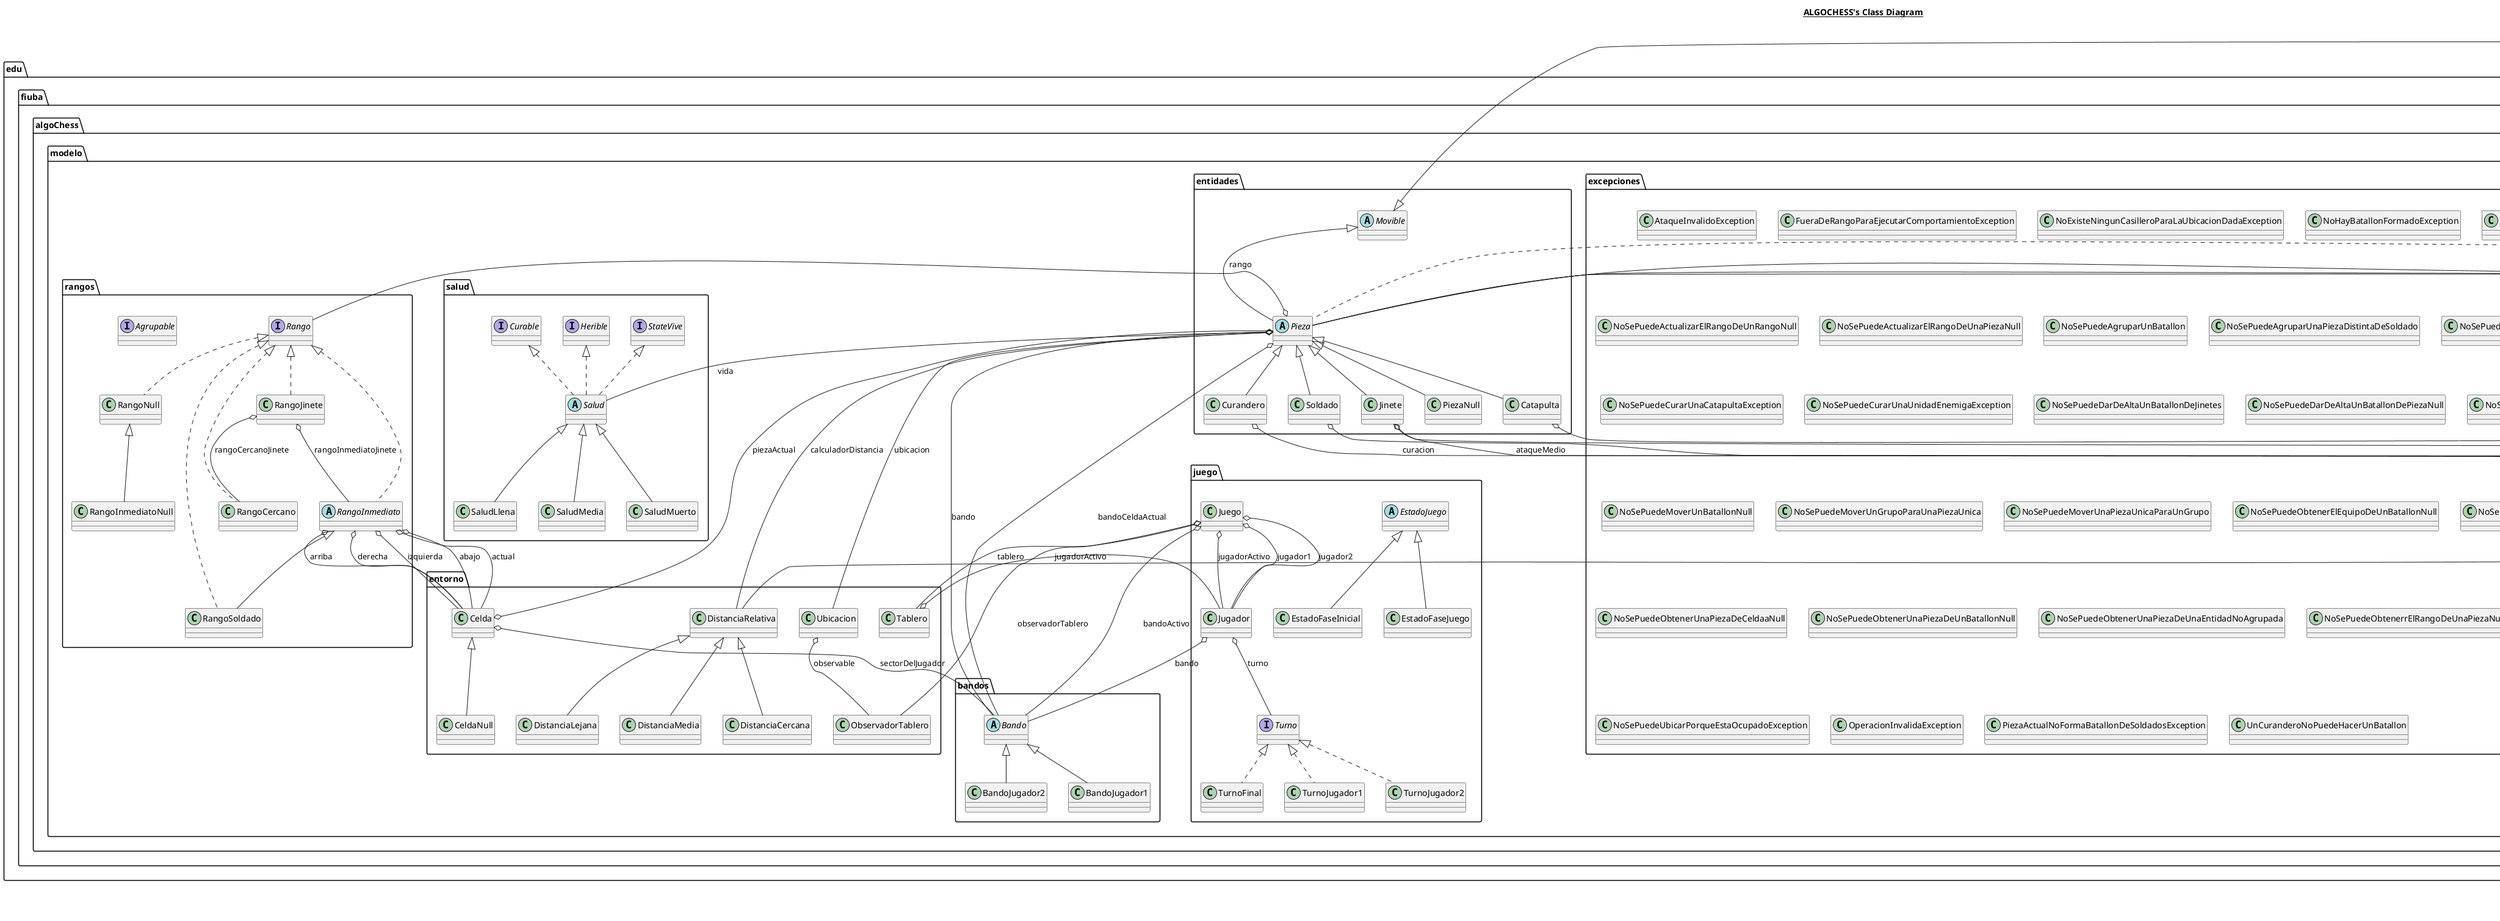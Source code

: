 @startuml

title __ALGOCHESS's Class Diagram__\n

  namespace edu.fiuba.algoChess {
    namespace modelo.bandos {
      abstract class edu.fiuba.algoChess.modelo.bandos.Bando {
      }
    }
  }
  

  namespace edu.fiuba.algoChess {
    namespace modelo.bandos {
      class edu.fiuba.algoChess.modelo.bandos.BandoJugador1 {
      }
    }
  }
  

  namespace edu.fiuba.algoChess {
    namespace modelo.bandos {
      class edu.fiuba.algoChess.modelo.bandos.BandoJugador2 {
      }
    }
  }
  

  namespace edu.fiuba.algoChess {
    namespace modelo.batallones {
      abstract class edu.fiuba.algoChess.modelo.batallones.Batallon {
      }
    }
  }
  

  namespace edu.fiuba.algoChess {
    namespace modelo.batallones {
      class edu.fiuba.algoChess.modelo.batallones.BatallonNull {
      }
    }
  }
  

  namespace edu.fiuba.algoChess {
    namespace modelo.batallones {
      class edu.fiuba.algoChess.modelo.batallones.BatallonUtil {
      }
    }
  }
  

  namespace edu.fiuba.algoChess {
    namespace modelo.batallones {
      interface edu.fiuba.algoChess.modelo.batallones.Batalloneable {
      }
    }
  }
  

  namespace edu.fiuba.algoChess {
    namespace modelo.comportamientos {
      class edu.fiuba.algoChess.modelo.comportamientos.Atacable {
      }
    }
  }
  

  namespace edu.fiuba.algoChess {
    namespace modelo.comportamientos {
      abstract class edu.fiuba.algoChess.modelo.comportamientos.Ataque {
      }
    }
  }
  

  namespace edu.fiuba.algoChess {
    namespace modelo.comportamientos {
      class edu.fiuba.algoChess.modelo.comportamientos.AtaqueCatapulta {
      }
    }
  }
  

  namespace edu.fiuba.algoChess {
    namespace modelo.comportamientos {
      class edu.fiuba.algoChess.modelo.comportamientos.AtaqueNormal {
      }
    }
  }
  

  namespace edu.fiuba.algoChess {
    namespace modelo.comportamientos {
      class edu.fiuba.algoChess.modelo.comportamientos.AtaqueNull {
      }
    }
  }
  

  namespace edu.fiuba.algoChess {
    namespace modelo.comportamientos {
      class edu.fiuba.algoChess.modelo.comportamientos.Curacion {
      }
    }
  }
  

  namespace edu.fiuba.algoChess {
    namespace modelo.entidades {
      class edu.fiuba.algoChess.modelo.entidades.Catapulta {
      }
    }
  }
  

  namespace edu.fiuba.algoChess {
    namespace modelo.entidades {
      class edu.fiuba.algoChess.modelo.entidades.Curandero {
      }
    }
  }
  

  namespace edu.fiuba.algoChess {
    namespace modelo.entidades {
      class edu.fiuba.algoChess.modelo.entidades.Jinete {
      }
    }
  }
  

  namespace edu.fiuba.algoChess {
    namespace modelo.entidades {
      abstract class edu.fiuba.algoChess.modelo.entidades.Movible {
      }
    }
  }
  

  namespace edu.fiuba.algoChess {
    namespace modelo.entidades {
      abstract class edu.fiuba.algoChess.modelo.entidades.Pieza {
      }
    }
  }
  

  namespace edu.fiuba.algoChess {
    namespace modelo.entidades {
      class edu.fiuba.algoChess.modelo.entidades.PiezaNull {
      }
    }
  }
  

  namespace edu.fiuba.algoChess {
    namespace modelo.entidades {
      class edu.fiuba.algoChess.modelo.entidades.Soldado {
      }
    }
  }
  

  namespace edu.fiuba.algoChess {
    namespace modelo.entorno {
      class edu.fiuba.algoChess.modelo.entorno.Celda {
      }
    }
  }
  

  namespace edu.fiuba.algoChess {
    namespace modelo.entorno {
      class edu.fiuba.algoChess.modelo.entorno.CeldaNull {
      }
    }
  }
  

  namespace edu.fiuba.algoChess {
    namespace modelo.entorno {
      class edu.fiuba.algoChess.modelo.entorno.DistanciaCercana {
      }
    }
  }
  

  namespace edu.fiuba.algoChess {
    namespace modelo.entorno {
      class edu.fiuba.algoChess.modelo.entorno.DistanciaLejana {
      }
    }
  }
  

  namespace edu.fiuba.algoChess {
    namespace modelo.entorno {
      class edu.fiuba.algoChess.modelo.entorno.DistanciaMedia {
      }
    }
  }
  

  namespace edu.fiuba.algoChess {
    namespace modelo.entorno {
      class edu.fiuba.algoChess.modelo.entorno.DistanciaRelativa {
      }
    }
  }
  

  namespace edu.fiuba.algoChess {
    namespace modelo.entorno {
      class edu.fiuba.algoChess.modelo.entorno.ObservadorTablero {
      }
    }
  }
  

  namespace edu.fiuba.algoChess {
    namespace modelo.entorno {
      class edu.fiuba.algoChess.modelo.entorno.Tablero {
      }
    }
  }
  

  namespace edu.fiuba.algoChess {
    namespace modelo.entorno {
      class edu.fiuba.algoChess.modelo.entorno.Ubicacion {
      }
    }
  }
  

  namespace edu.fiuba.algoChess {
    namespace modelo.excepciones {
      class edu.fiuba.algoChess.modelo.excepciones.AtaqueInvalidoException {
      }
    }
  }
  

  namespace edu.fiuba.algoChess {
    namespace modelo.excepciones {
      class edu.fiuba.algoChess.modelo.excepciones.FueraDeRangoParaEjecutarComportamientoException {
      }
    }
  }
  

  namespace edu.fiuba.algoChess {
    namespace modelo.excepciones {
      class edu.fiuba.algoChess.modelo.excepciones.NoExisteNingunCasilleroParaLaUbicacionDadaException {
      }
    }
  }
  

  namespace edu.fiuba.algoChess {
    namespace modelo.excepciones {
      class edu.fiuba.algoChess.modelo.excepciones.NoHayBatallonFormadoException {
      }
    }
  }
  

  namespace edu.fiuba.algoChess {
    namespace modelo.excepciones {
      class edu.fiuba.algoChess.modelo.excepciones.NoPuedeInteractuarseConAlgoNoVivo {
      }
    }
  }
  

  namespace edu.fiuba.algoChess {
    namespace modelo.excepciones {
      class edu.fiuba.algoChess.modelo.excepciones.NoSePuedeActualizarElBandoDeUnaPiezaNull {
      }
    }
  }
  

  namespace edu.fiuba.algoChess {
    namespace modelo.excepciones {
      class edu.fiuba.algoChess.modelo.excepciones.NoSePuedeActualizarElRangoDeUnBatallon {
      }
    }
  }
  

  namespace edu.fiuba.algoChess {
    namespace modelo.excepciones {
      class edu.fiuba.algoChess.modelo.excepciones.NoSePuedeActualizarElRangoDeUnRangoNull {
      }
    }
  }
  

  namespace edu.fiuba.algoChess {
    namespace modelo.excepciones {
      class edu.fiuba.algoChess.modelo.excepciones.NoSePuedeActualizarElRangoDeUnaPiezaNull {
      }
    }
  }
  

  namespace edu.fiuba.algoChess {
    namespace modelo.excepciones {
      class edu.fiuba.algoChess.modelo.excepciones.NoSePuedeAgruparUnBatallon {
      }
    }
  }
  

  namespace edu.fiuba.algoChess {
    namespace modelo.excepciones {
      class edu.fiuba.algoChess.modelo.excepciones.NoSePuedeAgruparUnaPiezaDistintaDeSoldado {
      }
    }
  }
  

  namespace edu.fiuba.algoChess {
    namespace modelo.excepciones {
      class edu.fiuba.algoChess.modelo.excepciones.NoSePuedeAtacarPiezaNull {
      }
    }
  }
  

  namespace edu.fiuba.algoChess {
    namespace modelo.excepciones {
      class edu.fiuba.algoChess.modelo.excepciones.NoSePuedeAtacarUnAliadoException {
      }
    }
  }
  

  namespace edu.fiuba.algoChess {
    namespace modelo.excepciones {
      class edu.fiuba.algoChess.modelo.excepciones.NoSePuedeCrearUnBatallonDePiezaDistintaASoldado {
      }
    }
  }
  

  namespace edu.fiuba.algoChess {
    namespace modelo.excepciones {
      class edu.fiuba.algoChess.modelo.excepciones.NoSePuedeCurarUnaCatapultaException {
      }
    }
  }
  

  namespace edu.fiuba.algoChess {
    namespace modelo.excepciones {
      class edu.fiuba.algoChess.modelo.excepciones.NoSePuedeCurarUnaUnidadEnemigaException {
      }
    }
  }
  

  namespace edu.fiuba.algoChess {
    namespace modelo.excepciones {
      class edu.fiuba.algoChess.modelo.excepciones.NoSePuedeDarDeAltaUnBatallonDeJinetes {
      }
    }
  }
  

  namespace edu.fiuba.algoChess {
    namespace modelo.excepciones {
      class edu.fiuba.algoChess.modelo.excepciones.NoSePuedeDarDeAltaUnBatallonDePiezaNull {
      }
    }
  }
  

  namespace edu.fiuba.algoChess {
    namespace modelo.excepciones {
      class edu.fiuba.algoChess.modelo.excepciones.NoSePuedeDarDeAltaUnBatallonDeRangoNulo {
      }
    }
  }
  

  namespace edu.fiuba.algoChess {
    namespace modelo.excepciones {
      class edu.fiuba.algoChess.modelo.excepciones.NoSePuedeDarDeAltaUnBatallonYaCreado {
      }
    }
  }
  

  namespace edu.fiuba.algoChess {
    namespace modelo.excepciones {
      class edu.fiuba.algoChess.modelo.excepciones.NoSePuedeEliminarPorqueEstaVacioException {
      }
    }
  }
  

  namespace edu.fiuba.algoChess {
    namespace modelo.excepciones {
      class edu.fiuba.algoChess.modelo.excepciones.NoSePuedeMoverUnBatallonNull {
      }
    }
  }
  

  namespace edu.fiuba.algoChess {
    namespace modelo.excepciones {
      class edu.fiuba.algoChess.modelo.excepciones.NoSePuedeMoverUnGrupoParaUnaPiezaUnica {
      }
    }
  }
  

  namespace edu.fiuba.algoChess {
    namespace modelo.excepciones {
      class edu.fiuba.algoChess.modelo.excepciones.NoSePuedeMoverUnaPiezaUnicaParaUnGrupo {
      }
    }
  }
  

  namespace edu.fiuba.algoChess {
    namespace modelo.excepciones {
      class edu.fiuba.algoChess.modelo.excepciones.NoSePuedeObtenerElEquipoDeUnBatallonNull {
      }
    }
  }
  

  namespace edu.fiuba.algoChess {
    namespace modelo.excepciones {
      class edu.fiuba.algoChess.modelo.excepciones.NoSePuedeObtenerElEquipoDeUnRangoNull {
      }
    }
  }
  

  namespace edu.fiuba.algoChess {
    namespace modelo.excepciones {
      class edu.fiuba.algoChess.modelo.excepciones.NoSePuedeObtenerElEquipoDeUnaPiezaNoAgrupable {
      }
    }
  }
  

  namespace edu.fiuba.algoChess {
    namespace modelo.excepciones {
      class edu.fiuba.algoChess.modelo.excepciones.NoSePuedeObtenerElRangoDeUnaPiezaNoAgrupable {
      }
    }
  }
  

  namespace edu.fiuba.algoChess {
    namespace modelo.excepciones {
      class edu.fiuba.algoChess.modelo.excepciones.NoSePuedeObtenerUnaPiezaDeCeldaaNull {
      }
    }
  }
  

  namespace edu.fiuba.algoChess {
    namespace modelo.excepciones {
      class edu.fiuba.algoChess.modelo.excepciones.NoSePuedeObtenerUnaPiezaDeUnBatallonNull {
      }
    }
  }
  

  namespace edu.fiuba.algoChess {
    namespace modelo.excepciones {
      class edu.fiuba.algoChess.modelo.excepciones.NoSePuedeObtenerUnaPiezaDeUnaEntidadNoAgrupada {
      }
    }
  }
  

  namespace edu.fiuba.algoChess {
    namespace modelo.excepciones {
      class edu.fiuba.algoChess.modelo.excepciones.NoSePuedeObtenerrElRangoDeUnaPiezaNull {
      }
    }
  }
  

  namespace edu.fiuba.algoChess {
    namespace modelo.excepciones {
      class edu.fiuba.algoChess.modelo.excepciones.NoSePuedePreguntarElBandoAUnaPiezaNull {
      }
    }
  }
  

  namespace edu.fiuba.algoChess {
    namespace modelo.excepciones {
      class edu.fiuba.algoChess.modelo.excepciones.NoSePuedeSetearUnaPiezaDeUnaEntidadNoAgrupada {
      }
    }
  }
  

  namespace edu.fiuba.algoChess {
    namespace modelo.excepciones {
      class edu.fiuba.algoChess.modelo.excepciones.NoSePuedeUbicarPiezaEnSectoRival {
      }
    }
  }
  

  namespace edu.fiuba.algoChess {
    namespace modelo.excepciones {
      class edu.fiuba.algoChess.modelo.excepciones.NoSePuedeUbicarPorqueEstaOcupadoException {
      }
    }
  }
  

  namespace edu.fiuba.algoChess {
    namespace modelo.excepciones {
      class edu.fiuba.algoChess.modelo.excepciones.OperacionInvalidaException {
      }
    }
  }
  

  namespace edu.fiuba.algoChess {
    namespace modelo.excepciones {
      class edu.fiuba.algoChess.modelo.excepciones.PiezaActualNoFormaBatallonDeSoldadosException {
      }
    }
  }
  

  namespace edu.fiuba.algoChess {
    namespace modelo.excepciones {
      class edu.fiuba.algoChess.modelo.excepciones.UnCuranderoNoPuedeHacerUnBatallon {
      }
    }
  }
  

  namespace edu.fiuba.algoChess {
    namespace modelo.juego {
      class edu.fiuba.algoChess.modelo.juego.EstadoFaseInicial {
      }
    }
  }
  

  namespace edu.fiuba.algoChess {
    namespace modelo.juego {
      class edu.fiuba.algoChess.modelo.juego.EstadoFaseJuego {
      }
    }
  }
  

  namespace edu.fiuba.algoChess {
    namespace modelo.juego {
      abstract class edu.fiuba.algoChess.modelo.juego.EstadoJuego {
      }
    }
  }
  

  namespace edu.fiuba.algoChess {
    namespace modelo.juego {
      class edu.fiuba.algoChess.modelo.juego.Juego {
      }
    }
  }
  

  namespace edu.fiuba.algoChess {
    namespace modelo.juego {
      class edu.fiuba.algoChess.modelo.juego.Jugador {
      }
    }
  }
  

  namespace edu.fiuba.algoChess {
    namespace modelo.juego {
      interface edu.fiuba.algoChess.modelo.juego.Turno {
      }
    }
  }
  

  namespace edu.fiuba.algoChess {
    namespace modelo.juego {
      class edu.fiuba.algoChess.modelo.juego.TurnoFinal {
      }
    }
  }
  

  namespace edu.fiuba.algoChess {
    namespace modelo.juego {
      class edu.fiuba.algoChess.modelo.juego.TurnoJugador1 {
      }
    }
  }
  

  namespace edu.fiuba.algoChess {
    namespace modelo.juego {
      class edu.fiuba.algoChess.modelo.juego.TurnoJugador2 {
      }
    }
  }
  

  namespace edu.fiuba.algoChess {
    namespace modelo.rangos {
      interface edu.fiuba.algoChess.modelo.rangos.Agrupable {
      }
    }
  }
  

  namespace edu.fiuba.algoChess {
    namespace modelo.rangos {
      interface edu.fiuba.algoChess.modelo.rangos.Rango {
      }
    }
  }
  

  namespace edu.fiuba.algoChess {
    namespace modelo.rangos {
      class edu.fiuba.algoChess.modelo.rangos.RangoCercano {
      }
    }
  }
  

  namespace edu.fiuba.algoChess {
    namespace modelo.rangos {
      abstract class edu.fiuba.algoChess.modelo.rangos.RangoInmediato {
      }
    }
  }
  

  namespace edu.fiuba.algoChess {
    namespace modelo.rangos {
      class edu.fiuba.algoChess.modelo.rangos.RangoInmediatoNull {
      }
    }
  }
  

  namespace edu.fiuba.algoChess {
    namespace modelo.rangos {
      class edu.fiuba.algoChess.modelo.rangos.RangoJinete {
      }
    }
  }
  

  namespace edu.fiuba.algoChess {
    namespace modelo.rangos {
      class edu.fiuba.algoChess.modelo.rangos.RangoNull {
      }
    }
  }
  

  namespace edu.fiuba.algoChess {
    namespace modelo.rangos {
      class edu.fiuba.algoChess.modelo.rangos.RangoSoldado {
      }
    }
  }
  

  namespace edu.fiuba.algoChess {
    namespace modelo.salud {
      interface edu.fiuba.algoChess.modelo.salud.Curable {
      }
    }
  }
  

  namespace edu.fiuba.algoChess {
    namespace modelo.salud {
      interface edu.fiuba.algoChess.modelo.salud.Herible {
      }
    }
  }
  

  namespace edu.fiuba.algoChess {
    namespace modelo.salud {
      abstract class edu.fiuba.algoChess.modelo.salud.Salud {
      }
    }
  }
  

  namespace edu.fiuba.algoChess {
    namespace modelo.salud {
      class edu.fiuba.algoChess.modelo.salud.SaludLlena {
      }
    }
  }
  

  namespace edu.fiuba.algoChess {
    namespace modelo.salud {
      class edu.fiuba.algoChess.modelo.salud.SaludMedia {
      }
    }
  }
  

  namespace edu.fiuba.algoChess {
    namespace modelo.salud {
      class edu.fiuba.algoChess.modelo.salud.SaludMuerto {
      }
    }
  }
  

  namespace edu.fiuba.algoChess {
    namespace modelo.salud {
      interface edu.fiuba.algoChess.modelo.salud.StateVive {
      }
    }
  }
  

  edu.fiuba.algoChess.modelo.bandos.BandoJugador1 -up-|> edu.fiuba.algoChess.modelo.bandos.Bando
  edu.fiuba.algoChess.modelo.bandos.BandoJugador2 -up-|> edu.fiuba.algoChess.modelo.bandos.Bando
  edu.fiuba.algoChess.modelo.batallones.Batallon -up-|> edu.fiuba.algoChess.modelo.entidades.Movible
  edu.fiuba.algoChess.modelo.batallones.Batallon o-- edu.fiuba.algoChess.modelo.entidades.Pieza : pieza1
  edu.fiuba.algoChess.modelo.batallones.Batallon o-- edu.fiuba.algoChess.modelo.entidades.Pieza : pieza2
  edu.fiuba.algoChess.modelo.batallones.Batallon o-- edu.fiuba.algoChess.modelo.entidades.Pieza : pieza3
  edu.fiuba.algoChess.modelo.batallones.BatallonNull -up-|> edu.fiuba.algoChess.modelo.batallones.Batallon
  edu.fiuba.algoChess.modelo.batallones.BatallonUtil -up-|> edu.fiuba.algoChess.modelo.batallones.Batallon
  edu.fiuba.algoChess.modelo.comportamientos.AtaqueCatapulta -up-|> edu.fiuba.algoChess.modelo.comportamientos.Ataque
  edu.fiuba.algoChess.modelo.comportamientos.AtaqueNormal -up-|> edu.fiuba.algoChess.modelo.comportamientos.Ataque
  edu.fiuba.algoChess.modelo.comportamientos.AtaqueNull -up-|> edu.fiuba.algoChess.modelo.comportamientos.Ataque
  edu.fiuba.algoChess.modelo.comportamientos.Curacion o-- edu.fiuba.algoChess.modelo.entorno.DistanciaRelativa : distanciaRelativa
  edu.fiuba.algoChess.modelo.entidades.Catapulta -up-|> edu.fiuba.algoChess.modelo.entidades.Pieza
  edu.fiuba.algoChess.modelo.entidades.Catapulta o-- edu.fiuba.algoChess.modelo.comportamientos.AtaqueCatapulta : ataque
  edu.fiuba.algoChess.modelo.entidades.Curandero -up-|> edu.fiuba.algoChess.modelo.entidades.Pieza
  edu.fiuba.algoChess.modelo.entidades.Curandero o-- edu.fiuba.algoChess.modelo.comportamientos.Curacion : curacion
  edu.fiuba.algoChess.modelo.entidades.Jinete -up-|> edu.fiuba.algoChess.modelo.entidades.Pieza
  edu.fiuba.algoChess.modelo.entidades.Jinete o-- edu.fiuba.algoChess.modelo.comportamientos.AtaqueNormal : ataqueCercano
  edu.fiuba.algoChess.modelo.entidades.Jinete o-- edu.fiuba.algoChess.modelo.comportamientos.Ataque : ataqueMedio
  edu.fiuba.algoChess.modelo.entidades.Pieza .up.|> edu.fiuba.algoChess.modelo.batallones.Batalloneable
  edu.fiuba.algoChess.modelo.entidades.Pieza -up-|> edu.fiuba.algoChess.modelo.entidades.Movible
  edu.fiuba.algoChess.modelo.entidades.Pieza o-- edu.fiuba.algoChess.modelo.bandos.Bando : bando
  edu.fiuba.algoChess.modelo.entidades.Pieza o-- edu.fiuba.algoChess.modelo.bandos.Bando : bandoCeldaActual
  edu.fiuba.algoChess.modelo.entidades.Pieza o-- edu.fiuba.algoChess.modelo.entorno.DistanciaRelativa : calculadorDistancia
  edu.fiuba.algoChess.modelo.entidades.Pieza o-- edu.fiuba.algoChess.modelo.rangos.Rango : rango
  edu.fiuba.algoChess.modelo.entidades.Pieza o-- edu.fiuba.algoChess.modelo.entorno.Ubicacion : ubicacion
  edu.fiuba.algoChess.modelo.entidades.Pieza o-- edu.fiuba.algoChess.modelo.salud.Salud : vida
  edu.fiuba.algoChess.modelo.entidades.PiezaNull -up-|> edu.fiuba.algoChess.modelo.entidades.Pieza
  edu.fiuba.algoChess.modelo.entidades.Soldado -up-|> edu.fiuba.algoChess.modelo.entidades.Pieza
  edu.fiuba.algoChess.modelo.entidades.Soldado o-- edu.fiuba.algoChess.modelo.comportamientos.AtaqueNormal : ataqueCercano
  edu.fiuba.algoChess.modelo.entorno.Celda o-- edu.fiuba.algoChess.modelo.entidades.Pieza : piezaActual
  edu.fiuba.algoChess.modelo.entorno.Celda o-- edu.fiuba.algoChess.modelo.bandos.Bando : sectorDelJugador
  edu.fiuba.algoChess.modelo.entorno.CeldaNull -up-|> edu.fiuba.algoChess.modelo.entorno.Celda
  edu.fiuba.algoChess.modelo.entorno.DistanciaCercana -up-|> edu.fiuba.algoChess.modelo.entorno.DistanciaRelativa
  edu.fiuba.algoChess.modelo.entorno.DistanciaLejana -up-|> edu.fiuba.algoChess.modelo.entorno.DistanciaRelativa
  edu.fiuba.algoChess.modelo.entorno.DistanciaMedia -up-|> edu.fiuba.algoChess.modelo.entorno.DistanciaRelativa
  edu.fiuba.algoChess.modelo.entorno.Tablero o-- edu.fiuba.algoChess.modelo.juego.Jugador : jugadorActivo
  edu.fiuba.algoChess.modelo.entorno.Ubicacion o-- edu.fiuba.algoChess.modelo.entorno.ObservadorTablero : observable
  edu.fiuba.algoChess.modelo.juego.EstadoFaseInicial -up-|> edu.fiuba.algoChess.modelo.juego.EstadoJuego
  edu.fiuba.algoChess.modelo.juego.EstadoFaseJuego -up-|> edu.fiuba.algoChess.modelo.juego.EstadoJuego
  edu.fiuba.algoChess.modelo.juego.Juego o-- edu.fiuba.algoChess.modelo.bandos.Bando : bandoActivo
  edu.fiuba.algoChess.modelo.juego.Juego o-- edu.fiuba.algoChess.modelo.juego.Jugador : jugador1
  edu.fiuba.algoChess.modelo.juego.Juego o-- edu.fiuba.algoChess.modelo.juego.Jugador : jugador2
  edu.fiuba.algoChess.modelo.juego.Juego o-- edu.fiuba.algoChess.modelo.juego.Jugador : jugadorActivo
  edu.fiuba.algoChess.modelo.juego.Juego o-- edu.fiuba.algoChess.modelo.entorno.ObservadorTablero : observadorTablero
  edu.fiuba.algoChess.modelo.juego.Juego o-- edu.fiuba.algoChess.modelo.entorno.Tablero : tablero
  edu.fiuba.algoChess.modelo.juego.Jugador o-- edu.fiuba.algoChess.modelo.bandos.Bando : bando
  edu.fiuba.algoChess.modelo.juego.Jugador o-- edu.fiuba.algoChess.modelo.juego.Turno : turno
  edu.fiuba.algoChess.modelo.juego.TurnoFinal .up.|> edu.fiuba.algoChess.modelo.juego.Turno
  edu.fiuba.algoChess.modelo.juego.TurnoJugador1 .up.|> edu.fiuba.algoChess.modelo.juego.Turno
  edu.fiuba.algoChess.modelo.juego.TurnoJugador2 .up.|> edu.fiuba.algoChess.modelo.juego.Turno
  edu.fiuba.algoChess.modelo.rangos.RangoCercano .up.|> edu.fiuba.algoChess.modelo.rangos.Rango
  edu.fiuba.algoChess.modelo.rangos.RangoInmediato .up.|> edu.fiuba.algoChess.modelo.rangos.Rango
  edu.fiuba.algoChess.modelo.rangos.RangoInmediato o-- edu.fiuba.algoChess.modelo.entorno.Celda : abajo
  edu.fiuba.algoChess.modelo.rangos.RangoInmediato o-- edu.fiuba.algoChess.modelo.entorno.Celda : actual
  edu.fiuba.algoChess.modelo.rangos.RangoInmediato o-- edu.fiuba.algoChess.modelo.entorno.Celda : arriba
  edu.fiuba.algoChess.modelo.rangos.RangoInmediato o-- edu.fiuba.algoChess.modelo.entorno.Celda : derecha
  edu.fiuba.algoChess.modelo.rangos.RangoInmediato o-- edu.fiuba.algoChess.modelo.entorno.Celda : izquierda
  edu.fiuba.algoChess.modelo.rangos.RangoInmediatoNull -up-|> edu.fiuba.algoChess.modelo.rangos.RangoNull
  edu.fiuba.algoChess.modelo.rangos.RangoJinete .up.|> edu.fiuba.algoChess.modelo.rangos.Rango
  edu.fiuba.algoChess.modelo.rangos.RangoJinete o-- edu.fiuba.algoChess.modelo.rangos.RangoCercano : rangoCercanoJinete
  edu.fiuba.algoChess.modelo.rangos.RangoJinete o-- edu.fiuba.algoChess.modelo.rangos.RangoInmediato : rangoInmediatoJinete
  edu.fiuba.algoChess.modelo.rangos.RangoNull .up.|> edu.fiuba.algoChess.modelo.rangos.Rango
  edu.fiuba.algoChess.modelo.rangos.RangoSoldado .up.|> edu.fiuba.algoChess.modelo.rangos.Rango
  edu.fiuba.algoChess.modelo.rangos.RangoSoldado -up-|> edu.fiuba.algoChess.modelo.rangos.RangoInmediato
  edu.fiuba.algoChess.modelo.salud.Salud .up.|> edu.fiuba.algoChess.modelo.salud.Curable
  edu.fiuba.algoChess.modelo.salud.Salud .up.|> edu.fiuba.algoChess.modelo.salud.Herible
  edu.fiuba.algoChess.modelo.salud.Salud .up.|> edu.fiuba.algoChess.modelo.salud.StateVive
  edu.fiuba.algoChess.modelo.salud.SaludLlena -up-|> edu.fiuba.algoChess.modelo.salud.Salud
  edu.fiuba.algoChess.modelo.salud.SaludMedia -up-|> edu.fiuba.algoChess.modelo.salud.Salud
  edu.fiuba.algoChess.modelo.salud.SaludMuerto -up-|> edu.fiuba.algoChess.modelo.salud.Salud


right footer


PlantUML diagram generated by SketchIt! (https://bitbucket.org/pmesmeur/sketch.it)
For more information about this tool, please contact philippe.mesmeur@gmail.com
endfooter

@enduml
